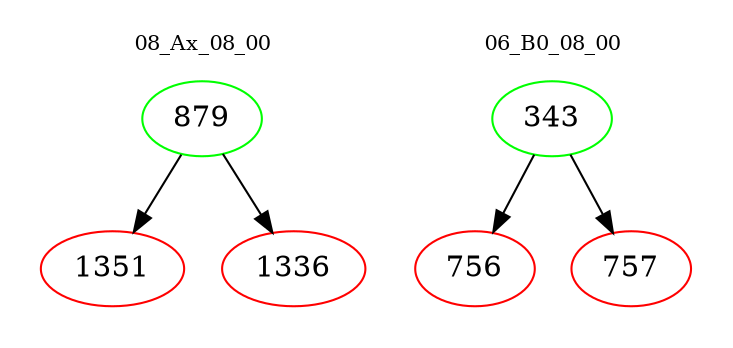 digraph{
subgraph cluster_0 {
color = white
label = "08_Ax_08_00";
fontsize=10;
T0_879 [label="879", color="green"]
T0_879 -> T0_1351 [color="black"]
T0_1351 [label="1351", color="red"]
T0_879 -> T0_1336 [color="black"]
T0_1336 [label="1336", color="red"]
}
subgraph cluster_1 {
color = white
label = "06_B0_08_00";
fontsize=10;
T1_343 [label="343", color="green"]
T1_343 -> T1_756 [color="black"]
T1_756 [label="756", color="red"]
T1_343 -> T1_757 [color="black"]
T1_757 [label="757", color="red"]
}
}
